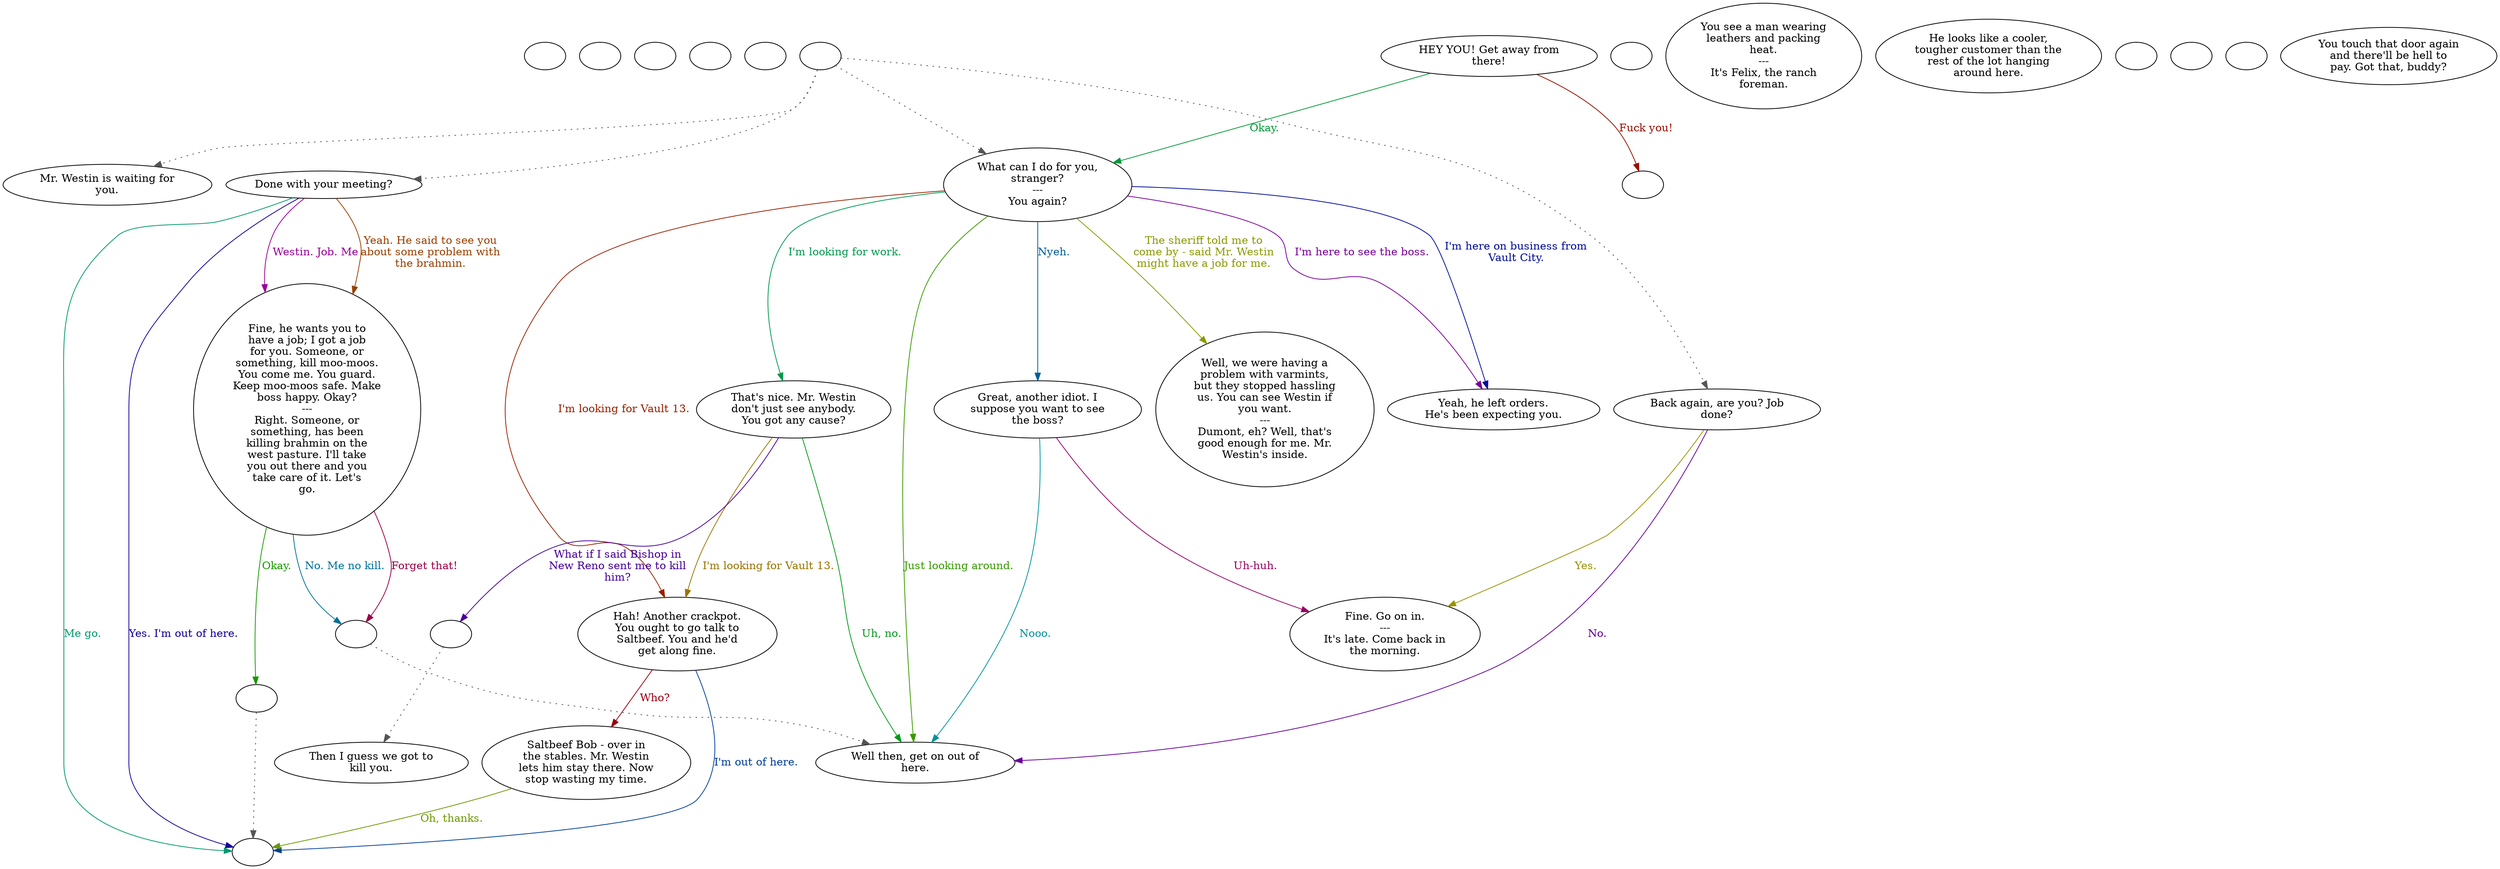 digraph scfelix {
  "checkPartyMembersNearDoor" [style=filled       fillcolor="#FFFFFF"       color="#000000"]
  "checkPartyMembersNearDoor" [label=""]
  "getTimeBit" [style=filled       fillcolor="#FFFFFF"       color="#000000"]
  "getTimeBit" [label=""]
  "start" [style=filled       fillcolor="#FFFFFF"       color="#000000"]
  "start" [label=""]
  "critter_p_proc" [style=filled       fillcolor="#FFFFFF"       color="#000000"]
  "critter_p_proc" [label=""]
  "pickup_p_proc" [style=filled       fillcolor="#FFFFFF"       color="#000000"]
  "pickup_p_proc" [label=""]
  "talk_p_proc" [style=filled       fillcolor="#FFFFFF"       color="#000000"]
  "talk_p_proc" -> "Node010" [style=dotted color="#555555"]
  "talk_p_proc" -> "Node012" [style=dotted color="#555555"]
  "talk_p_proc" -> "Node015" [style=dotted color="#555555"]
  "talk_p_proc" -> "Node001" [style=dotted color="#555555"]
  "talk_p_proc" [label=""]
  "destroy_p_proc" [style=filled       fillcolor="#FFFFFF"       color="#000000"]
  "destroy_p_proc" [label=""]
  "look_at_p_proc" [style=filled       fillcolor="#FFFFFF"       color="#000000"]
  "look_at_p_proc" [label="You see a man wearing\nleathers and packing\nheat.\n---\nIt's Felix, the ranch\nforeman."]
  "description_p_proc" [style=filled       fillcolor="#FFFFFF"       color="#000000"]
  "description_p_proc" [label="He looks like a cooler,\ntougher customer than the\nrest of the lot hanging\naround here."]
  "use_skill_on_p_proc" [style=filled       fillcolor="#FFFFFF"       color="#000000"]
  "use_skill_on_p_proc" [label=""]
  "damage_p_proc" [style=filled       fillcolor="#FFFFFF"       color="#000000"]
  "damage_p_proc" [label=""]
  "map_enter_p_proc" [style=filled       fillcolor="#FFFFFF"       color="#000000"]
  "map_enter_p_proc" [label=""]
  "Node998" [style=filled       fillcolor="#FFFFFF"       color="#000000"]
  "Node998" [label=""]
  "Node999" [style=filled       fillcolor="#FFFFFF"       color="#000000"]
  "Node999" [label=""]
  "Node001" [style=filled       fillcolor="#FFFFFF"       color="#000000"]
  "Node001" [label="What can I do for you,\nstranger?\n---\nYou again?"]
  "Node001" -> "Node002" [label="Nyeh." color="#005F99" fontcolor="#005F99"]
  "Node001" -> "Node005" [label="The sheriff told me to\ncome by - said Mr. Westin\nmight have a job for me." color="#8B9900" fontcolor="#8B9900"]
  "Node001" -> "Node013" [label="I'm here to see the boss." color="#7A0099" fontcolor="#7A0099"]
  "Node001" -> "Node006" [label="I'm looking for work." color="#00994E" fontcolor="#00994E"]
  "Node001" -> "Node007" [label="I'm looking for Vault 13." color="#992100" fontcolor="#992100"]
  "Node001" -> "Node013" [label="I'm here on business from\nVault City." color="#000C99" fontcolor="#000C99"]
  "Node001" -> "Node004" [label="Just looking around." color="#389900" fontcolor="#389900"]
  "Node002" [style=filled       fillcolor="#FFFFFF"       color="#000000"]
  "Node002" [label="Great, another idiot. I\nsuppose you want to see\nthe boss?"]
  "Node002" -> "Node003" [label="Uh-huh." color="#990065" fontcolor="#990065"]
  "Node002" -> "Node004" [label="Nooo." color="#009299" fontcolor="#009299"]
  "Node003" [style=filled       fillcolor="#FFFFFF"       color="#000000"]
  "Node003" [label="Fine. Go on in.\n---\nIt's late. Come back in\nthe morning."]
  "Node004" [style=filled       fillcolor="#FFFFFF"       color="#000000"]
  "Node004" [label="Well then, get on out of\nhere."]
  "Node005" [style=filled       fillcolor="#FFFFFF"       color="#000000"]
  "Node005" [label="Well, we were having a\nproblem with varmints,\nbut they stopped hassling\nus. You can see Westin if\nyou want.\n---\nDumont, eh? Well, that's\ngood enough for me. Mr.\nWestin's inside."]
  "Node006" [style=filled       fillcolor="#FFFFFF"       color="#000000"]
  "Node006" [label="That's nice. Mr. Westin\ndon't just see anybody.\nYou got any cause?"]
  "Node006" -> "Node007" [label="I'm looking for Vault 13." color="#997400" fontcolor="#997400"]
  "Node006" -> "Node009a" [label="What if I said Bishop in\nNew Reno sent me to kill\nhim?" color="#470099" fontcolor="#470099"]
  "Node006" -> "Node004" [label="Uh, no." color="#00991A" fontcolor="#00991A"]
  "Node007" [style=filled       fillcolor="#FFFFFF"       color="#000000"]
  "Node007" [label="Hah! Another crackpot.\nYou ought to go talk to\nSaltbeef. You and he'd\nget along fine."]
  "Node007" -> "Node008" [label="Who?" color="#990012" fontcolor="#990012"]
  "Node007" -> "Node999" [label="I'm out of here." color="#003F99" fontcolor="#003F99"]
  "Node008" [style=filled       fillcolor="#FFFFFF"       color="#000000"]
  "Node008" [label="Saltbeef Bob - over in\nthe stables. Mr. Westin\nlets him stay there. Now\nstop wasting my time."]
  "Node008" -> "Node999" [label="Oh, thanks." color="#6C9900" fontcolor="#6C9900"]
  "Node009" [style=filled       fillcolor="#FFFFFF"       color="#000000"]
  "Node009" [label="Then I guess we got to\nkill you."]
  "Node010" [style=filled       fillcolor="#FFFFFF"       color="#000000"]
  "Node010" [label="Done with your meeting?"]
  "Node010" -> "Node011" [label="Westin. Job. Me" color="#990098" fontcolor="#990098"]
  "Node010" -> "Node999" [label="Me go." color="#00996D" fontcolor="#00996D"]
  "Node010" -> "Node011" [label="Yeah. He said to see you\nabout some problem with\nthe brahmin." color="#994000" fontcolor="#994000"]
  "Node010" -> "Node999" [label="Yes. I'm out of here." color="#140099" fontcolor="#140099"]
  "Node011" [style=filled       fillcolor="#FFFFFF"       color="#000000"]
  "Node011" [label="Fine, he wants you to\nhave a job; I got a job\nfor you. Someone, or\nsomething, kill moo-moos.\nYou come me. You guard.\nKeep moo-moos safe. Make\nboss happy. Okay?\n---\nRight. Someone, or\nsomething, has been\nkilling brahmin on the\nwest pasture. I'll take\nyou out there and you\ntake care of it. Let's\ngo."]
  "Node011" -> "NodeTele" [label="Okay." color="#199900" fontcolor="#199900"]
  "Node011" -> "Node004a" [label="Forget that!" color="#990045" fontcolor="#990045"]
  "Node011" -> "Node004a" [label="No. Me no kill." color="#007299" fontcolor="#007299"]
  "Node012" [style=filled       fillcolor="#FFFFFF"       color="#000000"]
  "Node012" [label="Back again, are you? Job\ndone?"]
  "Node012" -> "Node003" [label="Yes." color="#999300" fontcolor="#999300"]
  "Node012" -> "Node004" [label="No." color="#670099" fontcolor="#670099"]
  "Node013" [style=filled       fillcolor="#FFFFFF"       color="#000000"]
  "Node013" [label="Yeah, he left orders.\nHe's been expecting you."]
  "Node014" [style=filled       fillcolor="#FFFFFF"       color="#000000"]
  "Node014" [label="HEY YOU! Get away from\nthere!"]
  "Node014" -> "Node001" [label="Okay." color="#00993A" fontcolor="#00993A"]
  "Node014" -> "Node998" [label="Fuck you!" color="#990D00" fontcolor="#990D00"]
  "Node015" [style=filled       fillcolor="#FFFFFF"       color="#000000"]
  "Node015" [label="Mr. Westin is waiting for\nyou."]
  "timed_event_p_proc" [style=filled       fillcolor="#FFFFFF"       color="#000000"]
  "timed_event_p_proc" [label="You touch that door again\nand there'll be hell to\npay. Got that, buddy?"]
  "Node009a" [style=filled       fillcolor="#FFFFFF"       color="#000000"]
  "Node009a" -> "Node009" [style=dotted color="#555555"]
  "Node009a" [label=""]
  "NodeTele" [style=filled       fillcolor="#FFFFFF"       color="#000000"]
  "NodeTele" -> "Node999" [style=dotted color="#555555"]
  "NodeTele" [label=""]
  "Node004a" [style=filled       fillcolor="#FFFFFF"       color="#000000"]
  "Node004a" -> "Node004" [style=dotted color="#555555"]
  "Node004a" [label=""]
}